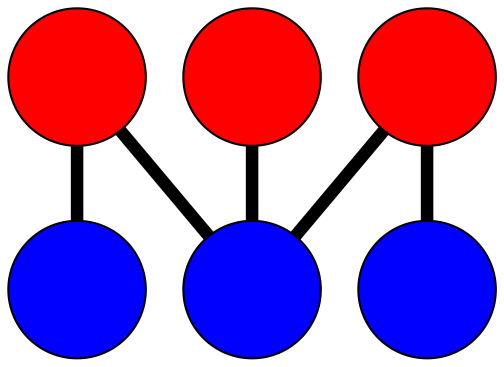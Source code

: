 graph G {
	graph [bb="-192.09,-163.58,226.85,144.13",
		overlap=false,
		sep=0.0,
		splines=true
	];
	node [color=black,
		fixedsize=true,
		fontname="Latin Modern Math",
		fontsize=42,
		height=.92,
		label="\N",
		penwidth=1,
		shape=circle,
		width=.92
	];
	edge [color=black,
		penwidth=6,
		style=bold
	];
	0	 [fillcolor=red,
		height=0.91667,
		label="",
		pos="-85.084,44.221",
		style=filled,
		width=0.91667];
	3	 [fillcolor=blue,
		height=0.91667,
		label="",
		pos="-159.09,111.13",
		style=filled,
		width=0.91667];
	0 -- 3	 [pos="-109.73,66.502 -117.72,73.726 -126.57,81.734 -134.56,88.95"];
	5	 [fillcolor=blue,
		height=0.91667,
		label="",
		pos="-7.9559,-27.622",
		style=filled,
		width=0.91667];
	0 -- 5	 [pos="-60.68,21.489 -51.589,13.021 -41.278,3.4167 -32.201,-5.0385"];
	1	 [fillcolor=red,
		height=0.91667,
		label="",
		pos="95.293,-6.3319",
		style=filled,
		width=0.91667];
	4	 [fillcolor=blue,
		height=0.91667,
		label="",
		pos="193.85,9.1806",
		style=filled,
		width=0.91667];
	1 -- 4	 [pos="128.11,-1.1665 138.75,0.50813 150.54,2.3648 161.17,4.0377"];
	1 -- 5	 [pos="62.908,-13.01 50.725,-15.522 36.874,-18.378 24.669,-20.895"];
	2	 [fillcolor=red,
		height=0.91667,
		label="",
		pos="-37.008,-130.58",
		style=filled,
		width=0.91667];
	2 -- 5	 [pos="-27.975,-98.569 -24.477,-86.173 -20.481,-72.01 -16.983,-59.615"];
}
